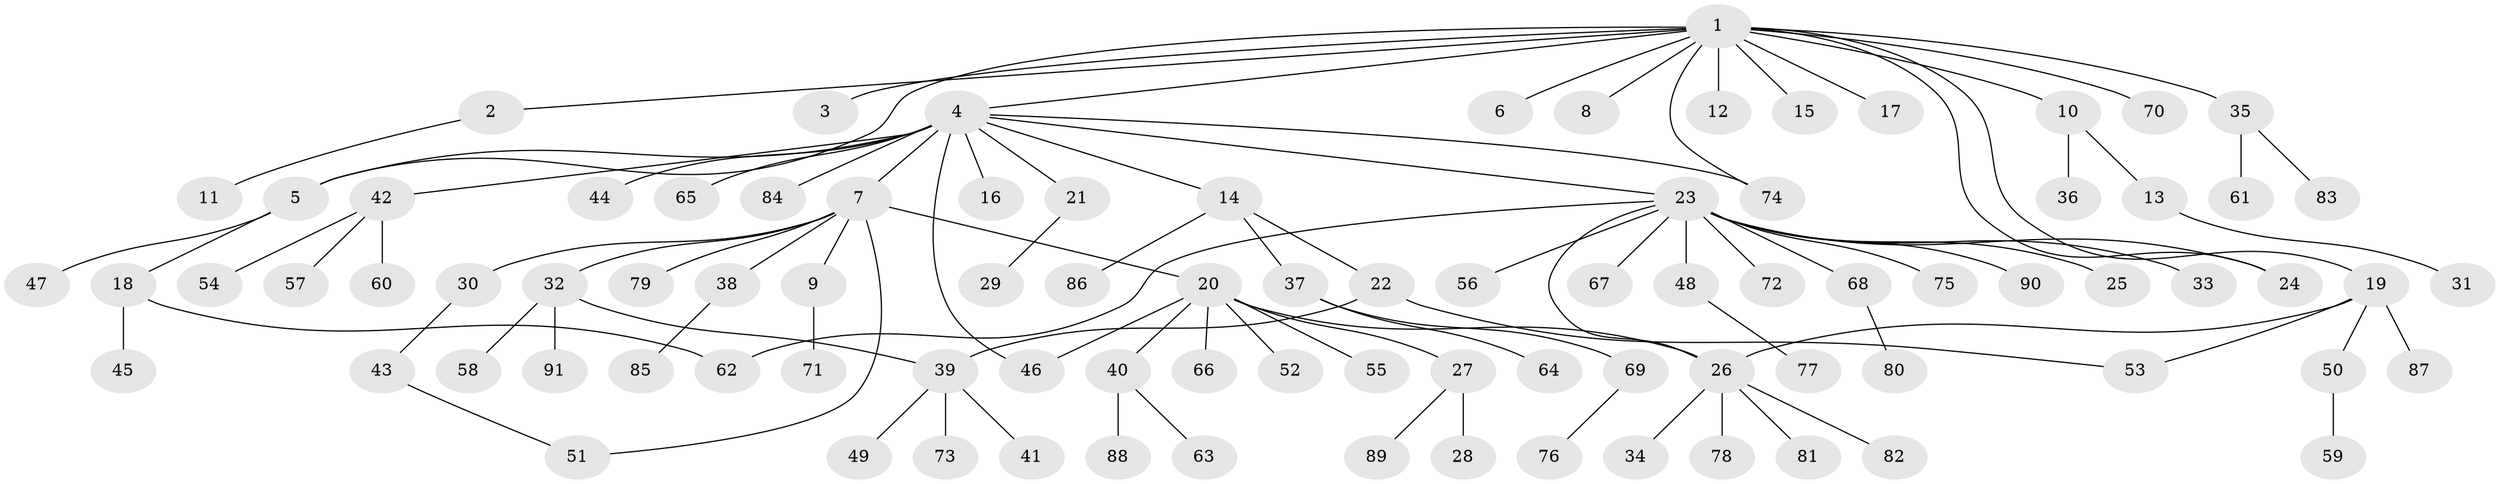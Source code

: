 // coarse degree distribution, {6: 0.07142857142857142, 3: 0.17857142857142858, 8: 0.03571428571428571, 5: 0.07142857142857142, 1: 0.39285714285714285, 2: 0.21428571428571427, 4: 0.03571428571428571}
// Generated by graph-tools (version 1.1) at 2025/50/03/04/25 22:50:33]
// undirected, 91 vertices, 100 edges
graph export_dot {
  node [color=gray90,style=filled];
  1;
  2;
  3;
  4;
  5;
  6;
  7;
  8;
  9;
  10;
  11;
  12;
  13;
  14;
  15;
  16;
  17;
  18;
  19;
  20;
  21;
  22;
  23;
  24;
  25;
  26;
  27;
  28;
  29;
  30;
  31;
  32;
  33;
  34;
  35;
  36;
  37;
  38;
  39;
  40;
  41;
  42;
  43;
  44;
  45;
  46;
  47;
  48;
  49;
  50;
  51;
  52;
  53;
  54;
  55;
  56;
  57;
  58;
  59;
  60;
  61;
  62;
  63;
  64;
  65;
  66;
  67;
  68;
  69;
  70;
  71;
  72;
  73;
  74;
  75;
  76;
  77;
  78;
  79;
  80;
  81;
  82;
  83;
  84;
  85;
  86;
  87;
  88;
  89;
  90;
  91;
  1 -- 2;
  1 -- 3;
  1 -- 4;
  1 -- 5;
  1 -- 6;
  1 -- 8;
  1 -- 10;
  1 -- 12;
  1 -- 15;
  1 -- 17;
  1 -- 19;
  1 -- 24;
  1 -- 35;
  1 -- 70;
  1 -- 74;
  2 -- 11;
  4 -- 5;
  4 -- 7;
  4 -- 14;
  4 -- 16;
  4 -- 21;
  4 -- 23;
  4 -- 42;
  4 -- 44;
  4 -- 46;
  4 -- 65;
  4 -- 74;
  4 -- 84;
  5 -- 18;
  5 -- 47;
  7 -- 9;
  7 -- 20;
  7 -- 30;
  7 -- 32;
  7 -- 38;
  7 -- 51;
  7 -- 79;
  9 -- 71;
  10 -- 13;
  10 -- 36;
  13 -- 31;
  14 -- 22;
  14 -- 37;
  14 -- 86;
  18 -- 45;
  18 -- 62;
  19 -- 26;
  19 -- 50;
  19 -- 53;
  19 -- 87;
  20 -- 26;
  20 -- 27;
  20 -- 40;
  20 -- 46;
  20 -- 52;
  20 -- 55;
  20 -- 66;
  21 -- 29;
  22 -- 39;
  22 -- 53;
  23 -- 24;
  23 -- 25;
  23 -- 26;
  23 -- 33;
  23 -- 48;
  23 -- 56;
  23 -- 62;
  23 -- 67;
  23 -- 68;
  23 -- 72;
  23 -- 75;
  23 -- 90;
  26 -- 34;
  26 -- 78;
  26 -- 81;
  26 -- 82;
  27 -- 28;
  27 -- 89;
  30 -- 43;
  32 -- 39;
  32 -- 58;
  32 -- 91;
  35 -- 61;
  35 -- 83;
  37 -- 64;
  37 -- 69;
  38 -- 85;
  39 -- 41;
  39 -- 49;
  39 -- 73;
  40 -- 63;
  40 -- 88;
  42 -- 54;
  42 -- 57;
  42 -- 60;
  43 -- 51;
  48 -- 77;
  50 -- 59;
  68 -- 80;
  69 -- 76;
}
